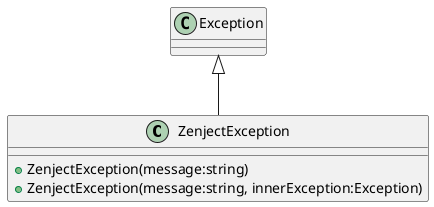 @startuml
class ZenjectException {
    + ZenjectException(message:string)
    + ZenjectException(message:string, innerException:Exception)
}
Exception <|-- ZenjectException
@enduml
